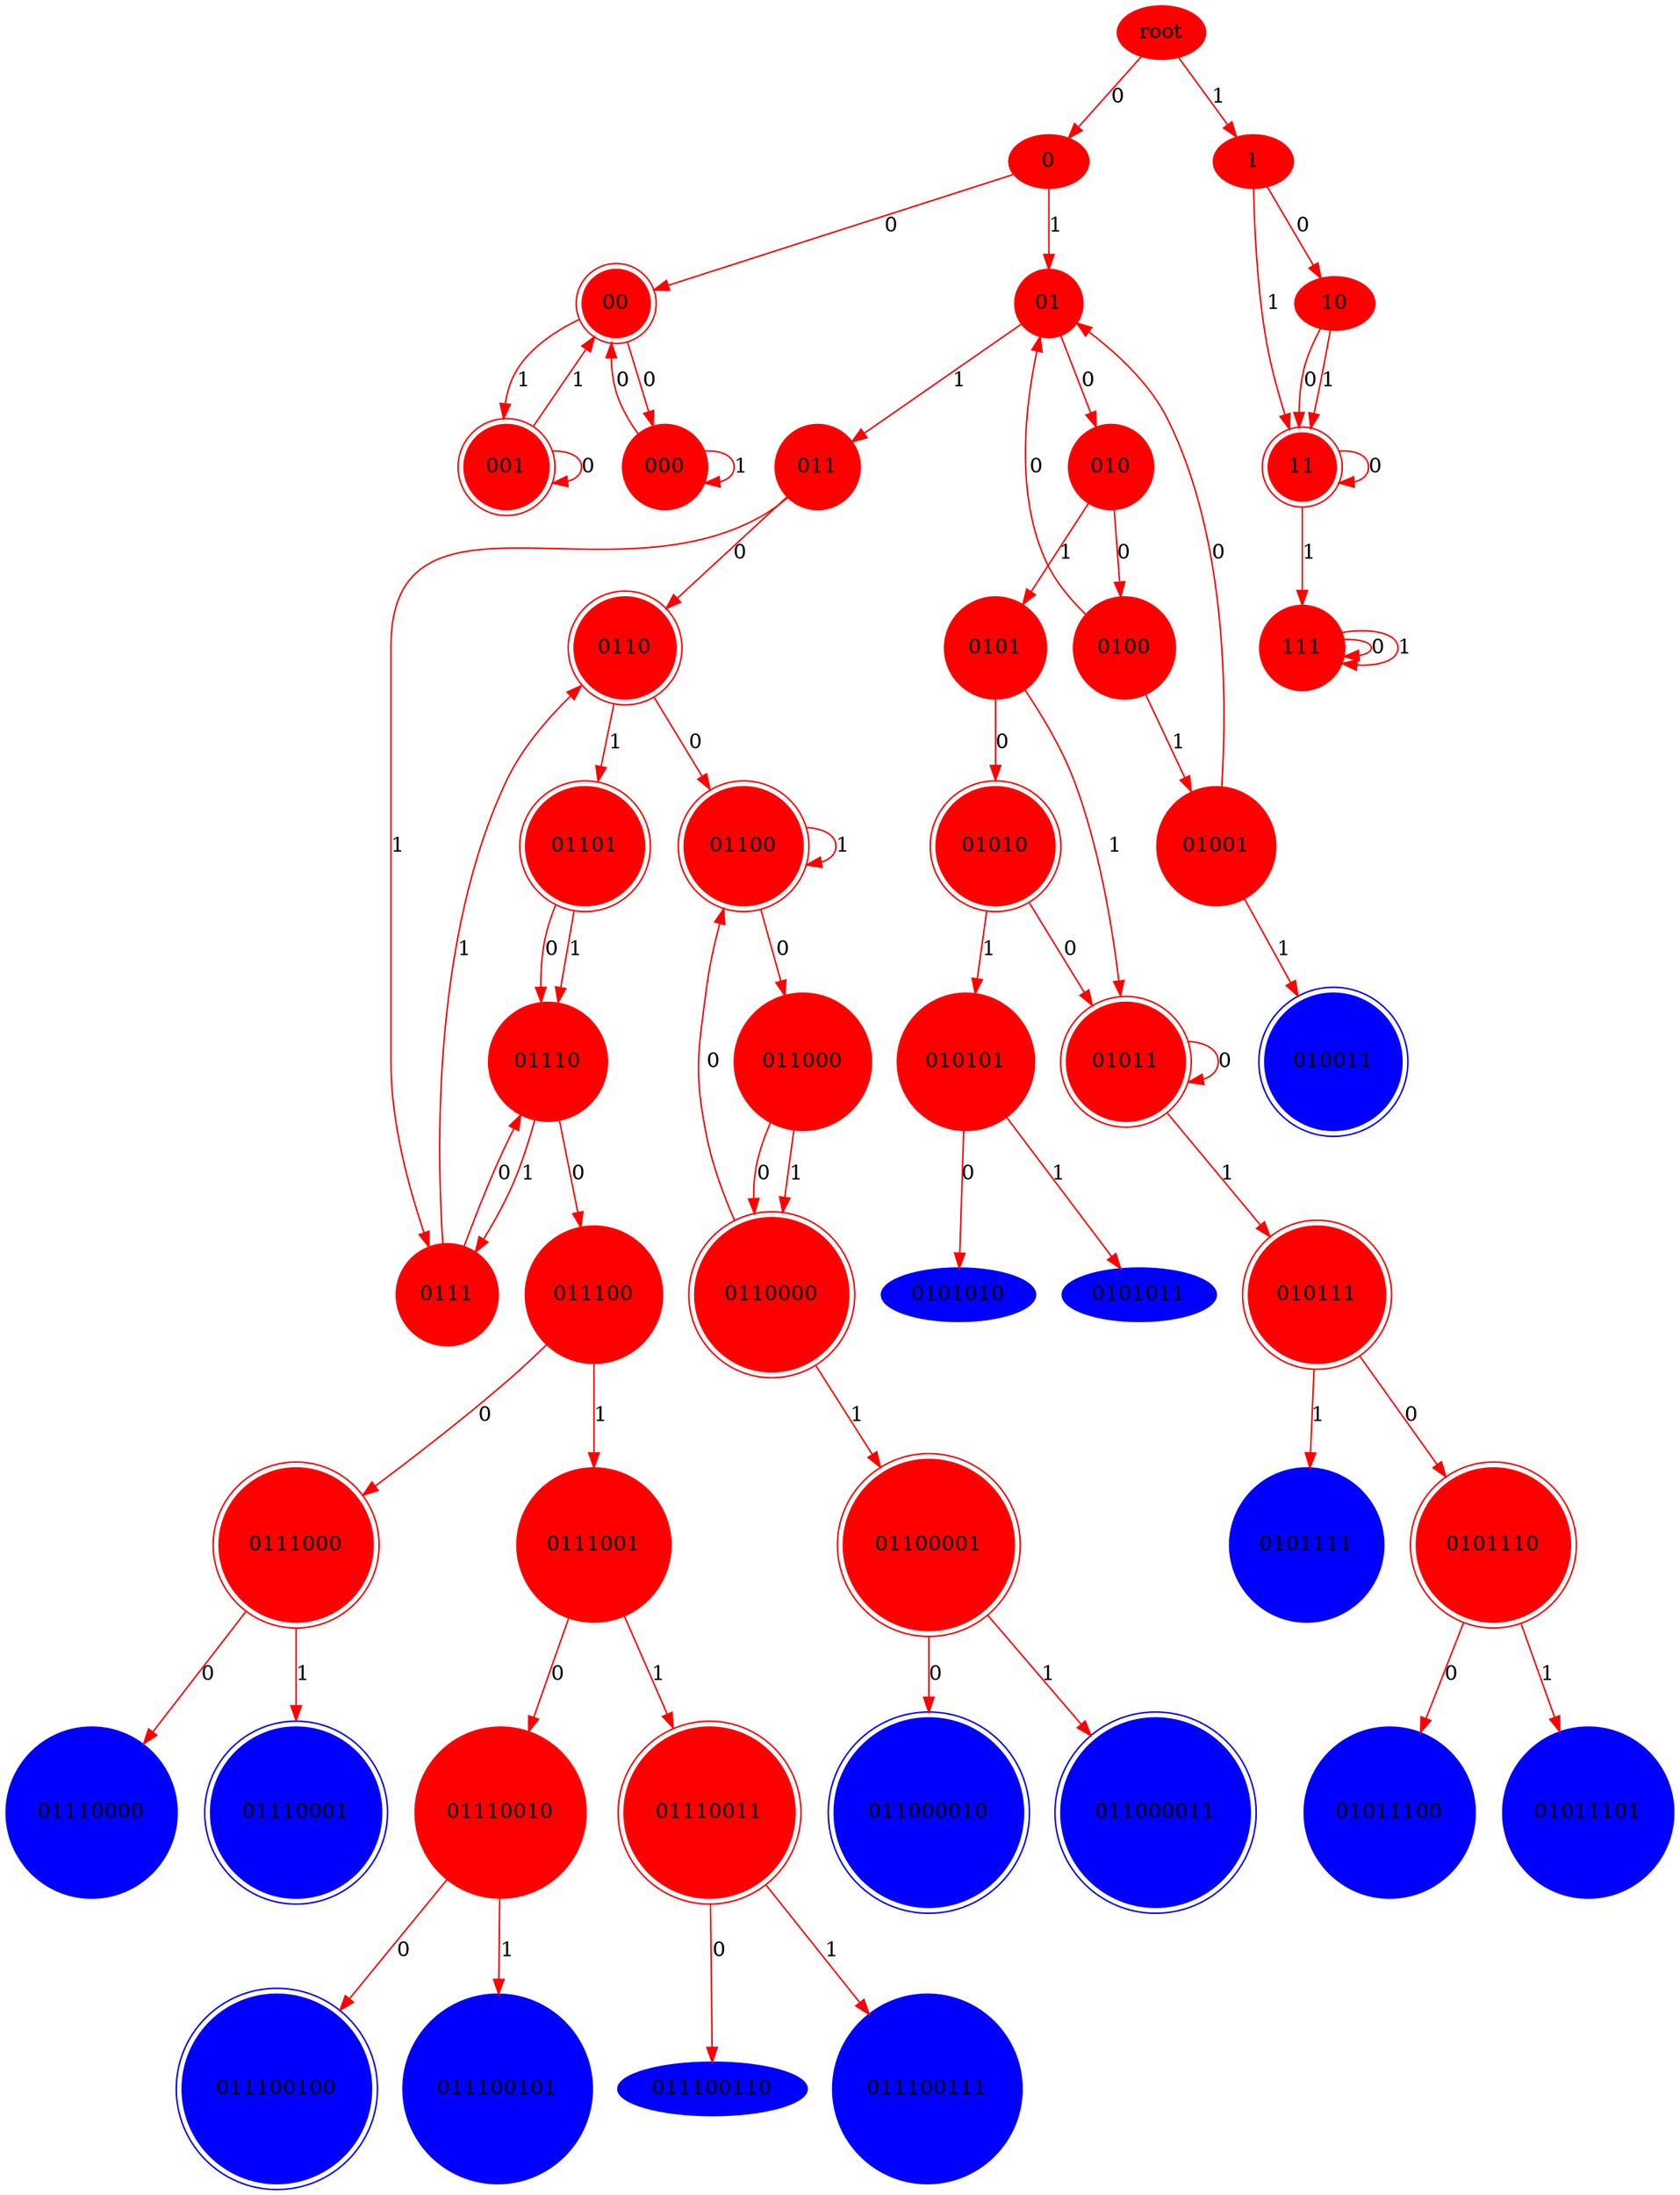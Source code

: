 digraph{ 
root  [color = red, style=filled]
0 [color = red, style=filled]
root -> 0 [color = red, label = 0] 
1 [color = red, style=filled]
root -> 1 [color = red, label = 1] 
00 [color = red, style=filled, shape=doublecircle]
0 -> 00 [color = red, label = 0] 
01 [color = red, style=filled, shape=Mcircle]
0 -> 01 [color = red, label = 1] 
10 [color = red, style=filled]
1 -> 10 [color = red, label = 0] 
11 [color = red, style=filled, shape=doublecircle]
1 -> 11 [color = red, label = 1] 
000 [color = red, style=filled, shape=Mcircle]
00 -> 000 [color = red, label = 0] 
001 [color = red, style=filled, shape=doublecircle]
00 -> 001 [color = red, label = 1] 
010 [color = red, style=filled, shape=Mcircle]
01 -> 010 [color = red, label = 0] 
011 [color = red, style=filled, shape=Mcircle]
01 -> 011 [color = red, label = 1] 
10 -> 11 [color = red, label = 0] 
10 -> 11 [color = red, label = 1] 
11 -> 11 [color = red, label = 0] 
111 [color = red, style=filled, shape=Mcircle]
11 -> 111 [color = red, label = 1] 
000 -> 00 [color = red, label = 0] 
000 -> 000 [color = red, label = 1] 
001 -> 001 [color = red, label = 0] 
001 -> 00 [color = red, label = 1] 
0100 [color = red, style=filled, shape=Mcircle]
010 -> 0100 [color = red, label = 0] 
0101 [color = red, style=filled, shape=Mcircle]
010 -> 0101 [color = red, label = 1] 
0110 [color = red, style=filled, shape=doublecircle]
011 -> 0110 [color = red, label = 0] 
0111 [color = red, style=filled, shape=Mcircle]
011 -> 0111 [color = red, label = 1] 
111 -> 111 [color = red, label = 0] 
111 -> 111 [color = red, label = 1] 
0100 -> 01 [color = red, label = 0] 
01001 [color = red, style=filled, shape=Mcircle]
0100 -> 01001 [color = red, label = 1] 
01010 [color = red, style=filled, shape=doublecircle]
0101 -> 01010 [color = red, label = 0] 
01011 [color = red, style=filled, shape=doublecircle]
0101 -> 01011 [color = red, label = 1] 
01100 [color = red, style=filled, shape=doublecircle]
0110 -> 01100 [color = red, label = 0] 
01101 [color = red, style=filled, shape=doublecircle]
0110 -> 01101 [color = red, label = 1] 
01110 [color = red, style=filled, shape=Mcircle]
0111 -> 01110 [color = red, label = 0] 
0111 -> 0110 [color = red, label = 1] 
01001 -> 01 [color = red, label = 0] 
010011 [color = blue, style=filled, shape=doublecircle]
01001 -> 010011 [color = red, label = 1] 
01010 -> 01011 [color = red, label = 0] 
010101 [color = red, style=filled, shape=Mcircle]
01010 -> 010101 [color = red, label = 1] 
01011 -> 01011 [color = red, label = 0] 
010111 [color = red, style=filled, shape=doublecircle]
01011 -> 010111 [color = red, label = 1] 
011000 [color = red, style=filled, shape=Mcircle]
01100 -> 011000 [color = red, label = 0] 
01100 -> 01100 [color = red, label = 1] 
01101 -> 01110 [color = red, label = 0] 
01101 -> 01110 [color = red, label = 1] 
011100 [color = red, style=filled, shape=Mcircle]
01110 -> 011100 [color = red, label = 0] 
01110 -> 0111 [color = red, label = 1] 
0101010 [color = blue, style=filled]
010101 -> 0101010 [color = red, label = 0] 
0101011 [color = blue, style=filled]
010101 -> 0101011 [color = red, label = 1] 
0101110 [color = red, style=filled, shape=doublecircle]
010111 -> 0101110 [color = red, label = 0] 
0101111 [color = blue, style=filled, shape=Mcircle]
010111 -> 0101111 [color = red, label = 1] 
0110000 [color = red, style=filled, shape=doublecircle]
011000 -> 0110000 [color = red, label = 0] 
011000 -> 0110000 [color = red, label = 1] 
0111000 [color = red, style=filled, shape=doublecircle]
011100 -> 0111000 [color = red, label = 0] 
0111001 [color = red, style=filled, shape=Mcircle]
011100 -> 0111001 [color = red, label = 1] 
01011100 [color = blue, style=filled, shape=Mcircle]
0101110 -> 01011100 [color = red, label = 0] 
01011101 [color = blue, style=filled, shape=Mcircle]
0101110 -> 01011101 [color = red, label = 1] 
0110000 -> 01100 [color = red, label = 0] 
01100001 [color = red, style=filled, shape=doublecircle]
0110000 -> 01100001 [color = red, label = 1] 
01110000 [color = blue, style=filled, shape=Mcircle]
0111000 -> 01110000 [color = red, label = 0] 
01110001 [color = blue, style=filled, shape=doublecircle]
0111000 -> 01110001 [color = red, label = 1] 
01110010 [color = red, style=filled, shape=Mcircle]
0111001 -> 01110010 [color = red, label = 0] 
01110011 [color = red, style=filled, shape=doublecircle]
0111001 -> 01110011 [color = red, label = 1] 
011000010 [color = blue, style=filled, shape=doublecircle]
01100001 -> 011000010 [color = red, label = 0] 
011000011 [color = blue, style=filled, shape=doublecircle]
01100001 -> 011000011 [color = red, label = 1] 
011100100 [color = blue, style=filled, shape=doublecircle]
01110010 -> 011100100 [color = red, label = 0] 
011100101 [color = blue, style=filled, shape=Mcircle]
01110010 -> 011100101 [color = red, label = 1] 
011100110 [color = blue, style=filled]
01110011 -> 011100110 [color = red, label = 0] 
011100111 [color = blue, style=filled, shape=Mcircle]
01110011 -> 011100111 [color = red, label = 1] 
} 
